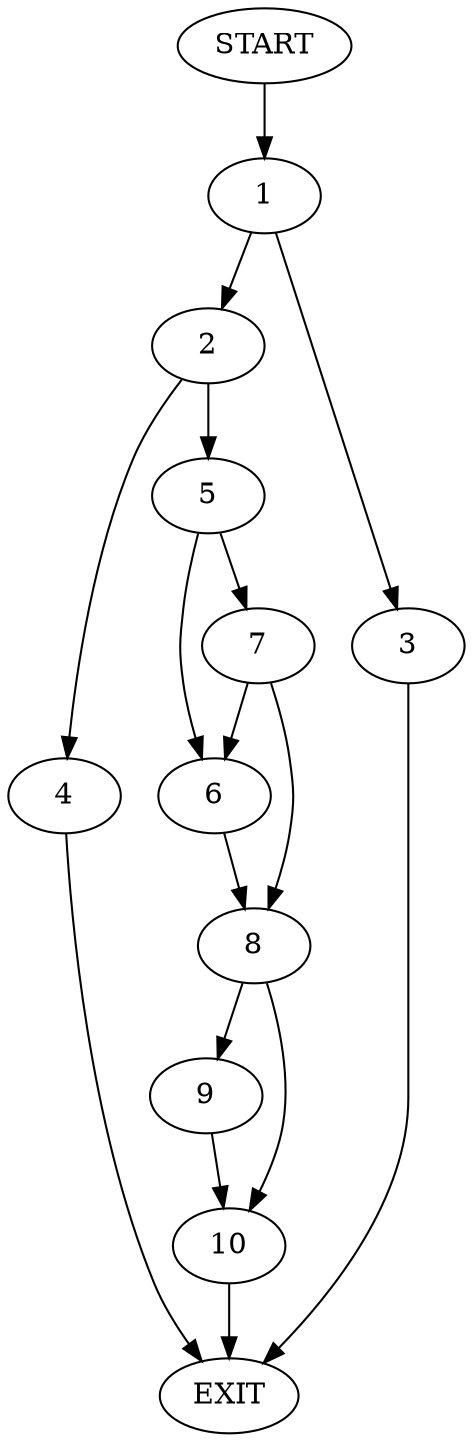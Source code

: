 digraph {
0 [label="START"]
11 [label="EXIT"]
0 -> 1
1 -> 2
1 -> 3
2 -> 4
2 -> 5
3 -> 11
4 -> 11
5 -> 6
5 -> 7
7 -> 6
7 -> 8
6 -> 8
8 -> 9
8 -> 10
9 -> 10
10 -> 11
}
